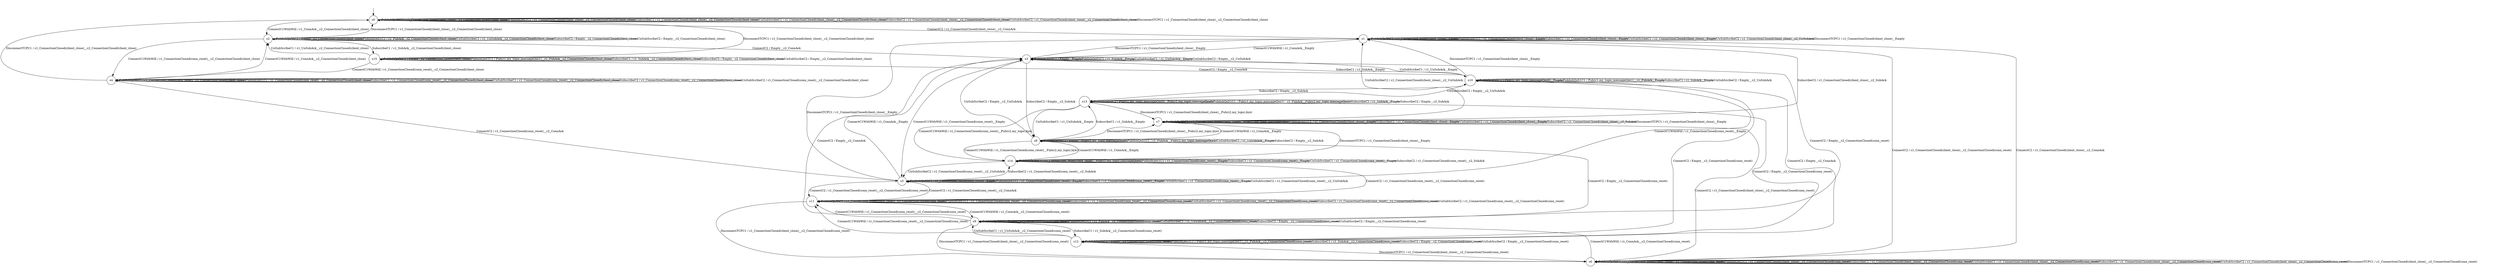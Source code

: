 digraph g {
__start0 [label="" shape="none"];

	s0 [shape="circle" label="s0"];
	s1 [shape="circle" label="s1"];
	s2 [shape="circle" label="s2"];
	s3 [shape="circle" label="s3"];
	s4 [shape="circle" label="s4"];
	s5 [shape="circle" label="s5"];
	s6 [shape="circle" label="s6"];
	s7 [shape="circle" label="s7"];
	s8 [shape="circle" label="s8"];
	s9 [shape="circle" label="s9"];
	s10 [shape="circle" label="s10"];
	s11 [shape="circle" label="s11"];
	s12 [shape="circle" label="s12"];
	s13 [shape="circle" label="s13"];
	s14 [shape="circle" label="s14"];
	s15 [shape="circle" label="s15"];
	s0 -> s1 [label="ConnectC2 / c1_ConnectionClosed(client_close)__c2_ConnAck"];
	s0 -> s2 [label="ConnectC1WithWill / c1_ConnAck__c2_ConnectionClosed(client_close)"];
	s0 -> s0 [label="PublishQoS0C2 / c1_ConnectionClosed(client_close)__c2_ConnectionClosed(client_close)"];
	s0 -> s0 [label="PublishQoS1C1 / c1_ConnectionClosed(client_close)__c2_ConnectionClosed(client_close)"];
	s0 -> s0 [label="SubscribeC1 / c1_ConnectionClosed(client_close)__c2_ConnectionClosed(client_close)"];
	s0 -> s0 [label="UnSubScribeC1 / c1_ConnectionClosed(client_close)__c2_ConnectionClosed(client_close)"];
	s0 -> s0 [label="SubscribeC2 / c1_ConnectionClosed(client_close)__c2_ConnectionClosed(client_close)"];
	s0 -> s0 [label="UnSubScribeC2 / c1_ConnectionClosed(client_close)__c2_ConnectionClosed(client_close)"];
	s0 -> s0 [label="DisconnectTCPC1 / c1_ConnectionClosed(client_close)__c2_ConnectionClosed(client_close)"];
	s1 -> s6 [label="ConnectC2 / c1_ConnectionClosed(client_close)__c2_ConnectionClosed(conn_reset)"];
	s1 -> s3 [label="ConnectC1WithWill / c1_ConnAck__Empty"];
	s1 -> s1 [label="PublishQoS0C2 / c1_ConnectionClosed(client_close)__Empty"];
	s1 -> s1 [label="PublishQoS1C1 / c1_ConnectionClosed(client_close)__Empty"];
	s1 -> s1 [label="SubscribeC1 / c1_ConnectionClosed(client_close)__Empty"];
	s1 -> s1 [label="UnSubScribeC1 / c1_ConnectionClosed(client_close)__Empty"];
	s1 -> s7 [label="SubscribeC2 / c1_ConnectionClosed(client_close)__c2_SubAck"];
	s1 -> s1 [label="UnSubScribeC2 / c1_ConnectionClosed(client_close)__c2_UnSubAck"];
	s1 -> s1 [label="DisconnectTCPC1 / c1_ConnectionClosed(client_close)__Empty"];
	s2 -> s3 [label="ConnectC2 / Empty__c2_ConnAck"];
	s2 -> s4 [label="ConnectC1WithWill / c1_ConnectionClosed(conn_reset)__c2_ConnectionClosed(client_close)"];
	s2 -> s2 [label="PublishQoS0C2 / Empty__c2_ConnectionClosed(client_close)"];
	s2 -> s2 [label="PublishQoS1C1 / c1_PubAck__c2_ConnectionClosed(client_close)"];
	s2 -> s15 [label="SubscribeC1 / c1_SubAck__c2_ConnectionClosed(client_close)"];
	s2 -> s2 [label="UnSubScribeC1 / c1_UnSubAck__c2_ConnectionClosed(client_close)"];
	s2 -> s2 [label="SubscribeC2 / Empty__c2_ConnectionClosed(client_close)"];
	s2 -> s2 [label="UnSubScribeC2 / Empty__c2_ConnectionClosed(client_close)"];
	s2 -> s0 [label="DisconnectTCPC1 / c1_ConnectionClosed(client_close)__c2_ConnectionClosed(client_close)"];
	s3 -> s9 [label="ConnectC2 / Empty__c2_ConnectionClosed(conn_reset)"];
	s3 -> s5 [label="ConnectC1WithWill / c1_ConnectionClosed(conn_reset)__Empty"];
	s3 -> s3 [label="PublishQoS0C2 / Empty__Empty"];
	s3 -> s3 [label="PublishQoS1C1 / c1_PubAck__Empty"];
	s3 -> s10 [label="SubscribeC1 / c1_SubAck__Empty"];
	s3 -> s3 [label="UnSubScribeC1 / c1_UnSubAck__Empty"];
	s3 -> s8 [label="SubscribeC2 / Empty__c2_SubAck"];
	s3 -> s3 [label="UnSubScribeC2 / Empty__c2_UnSubAck"];
	s3 -> s1 [label="DisconnectTCPC1 / c1_ConnectionClosed(client_close)__Empty"];
	s4 -> s5 [label="ConnectC2 / c1_ConnectionClosed(conn_reset)__c2_ConnAck"];
	s4 -> s2 [label="ConnectC1WithWill / c1_ConnAck__c2_ConnectionClosed(client_close)"];
	s4 -> s4 [label="PublishQoS0C2 / c1_ConnectionClosed(conn_reset)__c2_ConnectionClosed(client_close)"];
	s4 -> s4 [label="PublishQoS1C1 / c1_ConnectionClosed(conn_reset)__c2_ConnectionClosed(client_close)"];
	s4 -> s4 [label="SubscribeC1 / c1_ConnectionClosed(conn_reset)__c2_ConnectionClosed(client_close)"];
	s4 -> s4 [label="UnSubScribeC1 / c1_ConnectionClosed(conn_reset)__c2_ConnectionClosed(client_close)"];
	s4 -> s4 [label="SubscribeC2 / c1_ConnectionClosed(conn_reset)__c2_ConnectionClosed(client_close)"];
	s4 -> s4 [label="UnSubScribeC2 / c1_ConnectionClosed(conn_reset)__c2_ConnectionClosed(client_close)"];
	s4 -> s0 [label="DisconnectTCPC1 / c1_ConnectionClosed(client_close)__c2_ConnectionClosed(client_close)"];
	s5 -> s11 [label="ConnectC2 / c1_ConnectionClosed(conn_reset)__c2_ConnectionClosed(conn_reset)"];
	s5 -> s3 [label="ConnectC1WithWill / c1_ConnAck__Empty"];
	s5 -> s5 [label="PublishQoS0C2 / c1_ConnectionClosed(conn_reset)__Empty"];
	s5 -> s5 [label="PublishQoS1C1 / c1_ConnectionClosed(conn_reset)__Empty"];
	s5 -> s5 [label="SubscribeC1 / c1_ConnectionClosed(conn_reset)__Empty"];
	s5 -> s5 [label="UnSubScribeC1 / c1_ConnectionClosed(conn_reset)__Empty"];
	s5 -> s14 [label="SubscribeC2 / c1_ConnectionClosed(conn_reset)__c2_SubAck"];
	s5 -> s5 [label="UnSubScribeC2 / c1_ConnectionClosed(conn_reset)__c2_UnSubAck"];
	s5 -> s1 [label="DisconnectTCPC1 / c1_ConnectionClosed(client_close)__Empty"];
	s6 -> s1 [label="ConnectC2 / c1_ConnectionClosed(client_close)__c2_ConnAck"];
	s6 -> s9 [label="ConnectC1WithWill / c1_ConnAck__c2_ConnectionClosed(conn_reset)"];
	s6 -> s6 [label="PublishQoS0C2 / c1_ConnectionClosed(client_close)__c2_ConnectionClosed(conn_reset)"];
	s6 -> s6 [label="PublishQoS1C1 / c1_ConnectionClosed(client_close)__c2_ConnectionClosed(conn_reset)"];
	s6 -> s6 [label="SubscribeC1 / c1_ConnectionClosed(client_close)__c2_ConnectionClosed(conn_reset)"];
	s6 -> s6 [label="UnSubScribeC1 / c1_ConnectionClosed(client_close)__c2_ConnectionClosed(conn_reset)"];
	s6 -> s6 [label="SubscribeC2 / c1_ConnectionClosed(client_close)__c2_ConnectionClosed(conn_reset)"];
	s6 -> s6 [label="UnSubScribeC2 / c1_ConnectionClosed(client_close)__c2_ConnectionClosed(conn_reset)"];
	s6 -> s6 [label="DisconnectTCPC1 / c1_ConnectionClosed(client_close)__c2_ConnectionClosed(conn_reset)"];
	s7 -> s6 [label="ConnectC2 / c1_ConnectionClosed(client_close)__c2_ConnectionClosed(conn_reset)"];
	s7 -> s8 [label="ConnectC1WithWill / c1_ConnAck__Empty"];
	s7 -> s7 [label="PublishQoS0C2 / c1_ConnectionClosed(client_close)__Pub(c2,my_topic,messageQos0)"];
	s7 -> s7 [label="PublishQoS1C1 / c1_ConnectionClosed(client_close)__Empty"];
	s7 -> s7 [label="SubscribeC1 / c1_ConnectionClosed(client_close)__Empty"];
	s7 -> s7 [label="UnSubScribeC1 / c1_ConnectionClosed(client_close)__Empty"];
	s7 -> s7 [label="SubscribeC2 / c1_ConnectionClosed(client_close)__c2_SubAck"];
	s7 -> s1 [label="UnSubScribeC2 / c1_ConnectionClosed(client_close)__c2_UnSubAck"];
	s7 -> s7 [label="DisconnectTCPC1 / c1_ConnectionClosed(client_close)__Empty"];
	s8 -> s9 [label="ConnectC2 / Empty__c2_ConnectionClosed(conn_reset)"];
	s8 -> s14 [label="ConnectC1WithWill / c1_ConnectionClosed(conn_reset)__Pub(c2,my_topic,bye)"];
	s8 -> s8 [label="PublishQoS0C2 / Empty__Pub(c2,my_topic,messageQos0)"];
	s8 -> s8 [label="PublishQoS1C1 / c1_PubAck__Pub(c2,my_topic,messageQos1)"];
	s8 -> s13 [label="SubscribeC1 / c1_SubAck__Empty"];
	s8 -> s8 [label="UnSubScribeC1 / c1_UnSubAck__Empty"];
	s8 -> s8 [label="SubscribeC2 / Empty__c2_SubAck"];
	s8 -> s3 [label="UnSubScribeC2 / Empty__c2_UnSubAck"];
	s8 -> s7 [label="DisconnectTCPC1 / c1_ConnectionClosed(client_close)__Pub(c2,my_topic,bye)"];
	s9 -> s3 [label="ConnectC2 / Empty__c2_ConnAck"];
	s9 -> s11 [label="ConnectC1WithWill / c1_ConnectionClosed(conn_reset)__c2_ConnectionClosed(conn_reset)"];
	s9 -> s9 [label="PublishQoS0C2 / Empty__c2_ConnectionClosed(conn_reset)"];
	s9 -> s9 [label="PublishQoS1C1 / c1_PubAck__c2_ConnectionClosed(conn_reset)"];
	s9 -> s12 [label="SubscribeC1 / c1_SubAck__c2_ConnectionClosed(conn_reset)"];
	s9 -> s9 [label="UnSubScribeC1 / c1_UnSubAck__c2_ConnectionClosed(conn_reset)"];
	s9 -> s9 [label="SubscribeC2 / Empty__c2_ConnectionClosed(conn_reset)"];
	s9 -> s9 [label="UnSubScribeC2 / Empty__c2_ConnectionClosed(conn_reset)"];
	s9 -> s6 [label="DisconnectTCPC1 / c1_ConnectionClosed(client_close)__c2_ConnectionClosed(conn_reset)"];
	s10 -> s12 [label="ConnectC2 / Empty__c2_ConnectionClosed(conn_reset)"];
	s10 -> s5 [label="ConnectC1WithWill / c1_ConnectionClosed(conn_reset)__Empty"];
	s10 -> s10 [label="PublishQoS0C2 / Pub(c1,my_topic,messageQos0)__Empty"];
	s10 -> s10 [label="PublishQoS1C1 / Pub(c1,my_topic,messageQos1)__c1_PubAck__Empty"];
	s10 -> s10 [label="SubscribeC1 / c1_SubAck__Empty"];
	s10 -> s3 [label="UnSubScribeC1 / c1_UnSubAck__Empty"];
	s10 -> s13 [label="SubscribeC2 / Empty__c2_SubAck"];
	s10 -> s10 [label="UnSubScribeC2 / Empty__c2_UnSubAck"];
	s10 -> s1 [label="DisconnectTCPC1 / c1_ConnectionClosed(client_close)__Empty"];
	s11 -> s5 [label="ConnectC2 / c1_ConnectionClosed(conn_reset)__c2_ConnAck"];
	s11 -> s9 [label="ConnectC1WithWill / c1_ConnAck__c2_ConnectionClosed(conn_reset)"];
	s11 -> s11 [label="PublishQoS0C2 / c1_ConnectionClosed(conn_reset)__c2_ConnectionClosed(conn_reset)"];
	s11 -> s11 [label="PublishQoS1C1 / c1_ConnectionClosed(conn_reset)__c2_ConnectionClosed(conn_reset)"];
	s11 -> s11 [label="SubscribeC1 / c1_ConnectionClosed(conn_reset)__c2_ConnectionClosed(conn_reset)"];
	s11 -> s11 [label="UnSubScribeC1 / c1_ConnectionClosed(conn_reset)__c2_ConnectionClosed(conn_reset)"];
	s11 -> s11 [label="SubscribeC2 / c1_ConnectionClosed(conn_reset)__c2_ConnectionClosed(conn_reset)"];
	s11 -> s11 [label="UnSubScribeC2 / c1_ConnectionClosed(conn_reset)__c2_ConnectionClosed(conn_reset)"];
	s11 -> s6 [label="DisconnectTCPC1 / c1_ConnectionClosed(client_close)__c2_ConnectionClosed(conn_reset)"];
	s12 -> s10 [label="ConnectC2 / Empty__c2_ConnAck"];
	s12 -> s11 [label="ConnectC1WithWill / c1_ConnectionClosed(conn_reset)__c2_ConnectionClosed(conn_reset)"];
	s12 -> s12 [label="PublishQoS0C2 / Empty__c2_ConnectionClosed(conn_reset)"];
	s12 -> s12 [label="PublishQoS1C1 / Pub(c1,my_topic,messageQos1)__c1_PubAck__c2_ConnectionClosed(conn_reset)"];
	s12 -> s12 [label="SubscribeC1 / c1_SubAck__c2_ConnectionClosed(conn_reset)"];
	s12 -> s9 [label="UnSubScribeC1 / c1_UnSubAck__c2_ConnectionClosed(conn_reset)"];
	s12 -> s12 [label="SubscribeC2 / Empty__c2_ConnectionClosed(conn_reset)"];
	s12 -> s12 [label="UnSubScribeC2 / Empty__c2_ConnectionClosed(conn_reset)"];
	s12 -> s6 [label="DisconnectTCPC1 / c1_ConnectionClosed(client_close)__c2_ConnectionClosed(conn_reset)"];
	s13 -> s12 [label="ConnectC2 / Empty__c2_ConnectionClosed(conn_reset)"];
	s13 -> s14 [label="ConnectC1WithWill / c1_ConnectionClosed(conn_reset)__Pub(c2,my_topic,bye)"];
	s13 -> s13 [label="PublishQoS0C2 / Pub(c1,my_topic,messageQos0)__Pub(c2,my_topic,messageQos0)"];
	s13 -> s13 [label="PublishQoS1C1 / Pub(c1,my_topic,messageQos1)__c1_PubAck__Pub(c2,my_topic,messageQos1)"];
	s13 -> s13 [label="SubscribeC1 / c1_SubAck__Empty"];
	s13 -> s8 [label="UnSubScribeC1 / c1_UnSubAck__Empty"];
	s13 -> s13 [label="SubscribeC2 / Empty__c2_SubAck"];
	s13 -> s10 [label="UnSubScribeC2 / Empty__c2_UnSubAck"];
	s13 -> s7 [label="DisconnectTCPC1 / c1_ConnectionClosed(client_close)__Pub(c2,my_topic,bye)"];
	s14 -> s11 [label="ConnectC2 / c1_ConnectionClosed(conn_reset)__c2_ConnectionClosed(conn_reset)"];
	s14 -> s8 [label="ConnectC1WithWill / c1_ConnAck__Empty"];
	s14 -> s14 [label="PublishQoS0C2 / c1_ConnectionClosed(conn_reset)__Pub(c2,my_topic,messageQos0)"];
	s14 -> s14 [label="PublishQoS1C1 / c1_ConnectionClosed(conn_reset)__Empty"];
	s14 -> s14 [label="SubscribeC1 / c1_ConnectionClosed(conn_reset)__Empty"];
	s14 -> s14 [label="UnSubScribeC1 / c1_ConnectionClosed(conn_reset)__Empty"];
	s14 -> s14 [label="SubscribeC2 / c1_ConnectionClosed(conn_reset)__c2_SubAck"];
	s14 -> s5 [label="UnSubScribeC2 / c1_ConnectionClosed(conn_reset)__c2_UnSubAck"];
	s14 -> s7 [label="DisconnectTCPC1 / c1_ConnectionClosed(client_close)__Empty"];
	s15 -> s10 [label="ConnectC2 / Empty__c2_ConnAck"];
	s15 -> s4 [label="ConnectC1WithWill / c1_ConnectionClosed(conn_reset)__c2_ConnectionClosed(client_close)"];
	s15 -> s15 [label="PublishQoS0C2 / Empty__c2_ConnectionClosed(client_close)"];
	s15 -> s15 [label="PublishQoS1C1 / Pub(c1,my_topic,messageQos1)__c1_PubAck__c2_ConnectionClosed(client_close)"];
	s15 -> s15 [label="SubscribeC1 / c1_SubAck__c2_ConnectionClosed(client_close)"];
	s15 -> s2 [label="UnSubScribeC1 / c1_UnSubAck__c2_ConnectionClosed(client_close)"];
	s15 -> s15 [label="SubscribeC2 / Empty__c2_ConnectionClosed(client_close)"];
	s15 -> s15 [label="UnSubScribeC2 / Empty__c2_ConnectionClosed(client_close)"];
	s15 -> s0 [label="DisconnectTCPC1 / c1_ConnectionClosed(client_close)__c2_ConnectionClosed(client_close)"];

__start0 -> s0;
}
